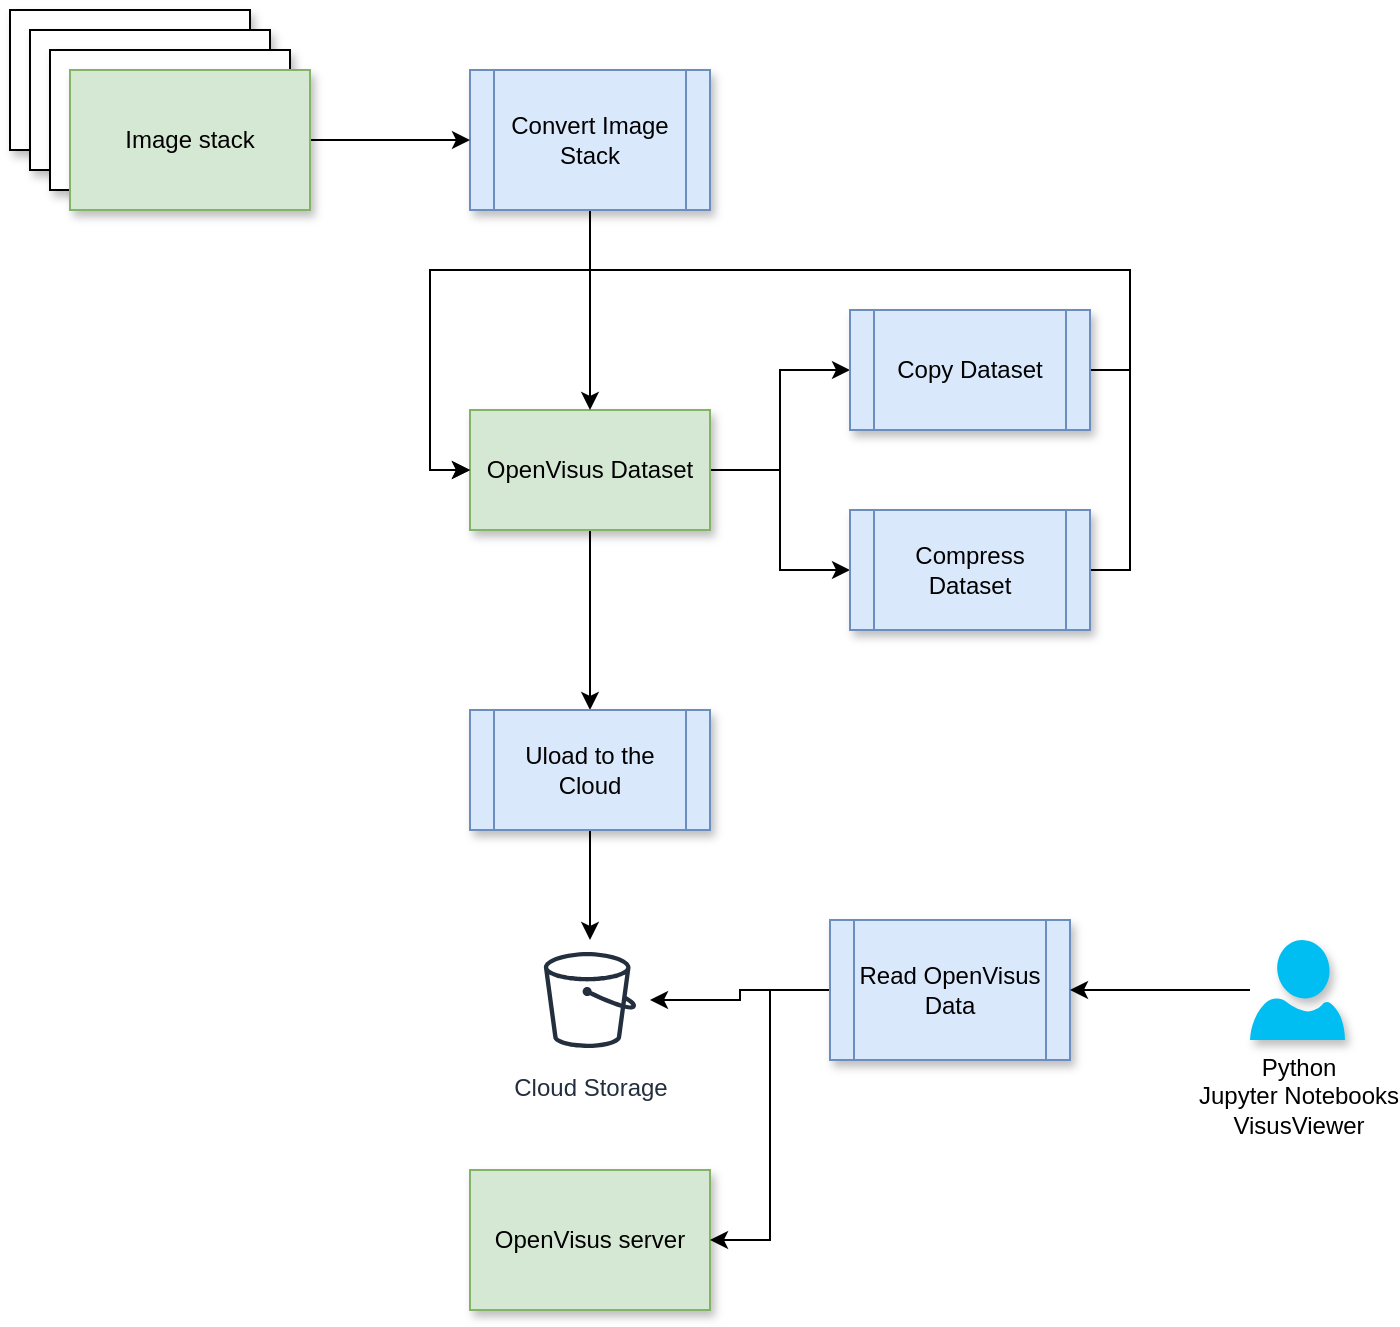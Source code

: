 <mxfile version="20.2.3" type="device"><diagram id="0JIthn8J01SLtCgRlbRt" name="Page-1"><mxGraphModel dx="1049" dy="843" grid="1" gridSize="10" guides="1" tooltips="1" connect="1" arrows="1" fold="1" page="1" pageScale="1" pageWidth="850" pageHeight="1100" math="0" shadow="0"><root><mxCell id="0"/><mxCell id="1" parent="0"/><mxCell id="6HhECbit2GfQq6PjedMG-1" value="Image stack" style="rounded=0;whiteSpace=wrap;html=1;shadow=1;fontStyle=0" vertex="1" parent="1"><mxGeometry x="50" y="190" width="120" height="70" as="geometry"/></mxCell><mxCell id="6HhECbit2GfQq6PjedMG-10" style="edgeStyle=orthogonalEdgeStyle;rounded=0;orthogonalLoop=1;jettySize=auto;html=1;entryX=0;entryY=0.5;entryDx=0;entryDy=0;fontStyle=0" edge="1" parent="1" source="6HhECbit2GfQq6PjedMG-2" target="6HhECbit2GfQq6PjedMG-9"><mxGeometry relative="1" as="geometry"/></mxCell><mxCell id="6HhECbit2GfQq6PjedMG-13" style="edgeStyle=orthogonalEdgeStyle;rounded=0;orthogonalLoop=1;jettySize=auto;html=1;entryX=0;entryY=0.5;entryDx=0;entryDy=0;fontStyle=0" edge="1" parent="1" source="6HhECbit2GfQq6PjedMG-2" target="6HhECbit2GfQq6PjedMG-12"><mxGeometry relative="1" as="geometry"/></mxCell><mxCell id="6HhECbit2GfQq6PjedMG-17" style="edgeStyle=orthogonalEdgeStyle;rounded=0;orthogonalLoop=1;jettySize=auto;html=1;entryX=0.5;entryY=0;entryDx=0;entryDy=0;fontStyle=0" edge="1" parent="1" source="6HhECbit2GfQq6PjedMG-2" target="6HhECbit2GfQq6PjedMG-15"><mxGeometry relative="1" as="geometry"/></mxCell><mxCell id="6HhECbit2GfQq6PjedMG-2" value="OpenVisus Dataset" style="rounded=0;whiteSpace=wrap;html=1;shadow=1;fillColor=#d5e8d4;strokeColor=#82b366;fontStyle=0" vertex="1" parent="1"><mxGeometry x="280" y="390" width="120" height="60" as="geometry"/></mxCell><mxCell id="6HhECbit2GfQq6PjedMG-8" style="edgeStyle=orthogonalEdgeStyle;rounded=0;orthogonalLoop=1;jettySize=auto;html=1;entryX=0.5;entryY=0;entryDx=0;entryDy=0;fontStyle=0" edge="1" parent="1" source="6HhECbit2GfQq6PjedMG-6" target="6HhECbit2GfQq6PjedMG-2"><mxGeometry relative="1" as="geometry"/></mxCell><mxCell id="6HhECbit2GfQq6PjedMG-6" value="Convert Image Stack" style="shape=process;whiteSpace=wrap;html=1;backgroundOutline=1;shadow=1;fillColor=#dae8fc;strokeColor=#6c8ebf;fontStyle=0" vertex="1" parent="1"><mxGeometry x="280" y="220" width="120" height="70" as="geometry"/></mxCell><mxCell id="6HhECbit2GfQq6PjedMG-11" style="edgeStyle=orthogonalEdgeStyle;rounded=0;orthogonalLoop=1;jettySize=auto;html=1;entryX=0;entryY=0.5;entryDx=0;entryDy=0;exitX=1;exitY=0.5;exitDx=0;exitDy=0;fontStyle=0" edge="1" parent="1" source="6HhECbit2GfQq6PjedMG-9" target="6HhECbit2GfQq6PjedMG-2"><mxGeometry relative="1" as="geometry"><Array as="points"><mxPoint x="610" y="370"/><mxPoint x="610" y="320"/><mxPoint x="260" y="320"/><mxPoint x="260" y="420"/></Array></mxGeometry></mxCell><mxCell id="6HhECbit2GfQq6PjedMG-9" value="Copy Dataset" style="shape=process;whiteSpace=wrap;html=1;backgroundOutline=1;shadow=1;fillColor=#dae8fc;strokeColor=#6c8ebf;fontStyle=0" vertex="1" parent="1"><mxGeometry x="470" y="340" width="120" height="60" as="geometry"/></mxCell><mxCell id="6HhECbit2GfQq6PjedMG-14" style="edgeStyle=orthogonalEdgeStyle;rounded=0;orthogonalLoop=1;jettySize=auto;html=1;entryX=0;entryY=0.5;entryDx=0;entryDy=0;exitX=1;exitY=0.5;exitDx=0;exitDy=0;fontStyle=0" edge="1" parent="1" source="6HhECbit2GfQq6PjedMG-12" target="6HhECbit2GfQq6PjedMG-2"><mxGeometry relative="1" as="geometry"><Array as="points"><mxPoint x="610" y="470"/><mxPoint x="610" y="320"/><mxPoint x="260" y="320"/><mxPoint x="260" y="420"/></Array></mxGeometry></mxCell><mxCell id="6HhECbit2GfQq6PjedMG-12" value="Compress Dataset" style="shape=process;whiteSpace=wrap;html=1;backgroundOutline=1;shadow=1;fillColor=#dae8fc;strokeColor=#6c8ebf;fontStyle=0" vertex="1" parent="1"><mxGeometry x="470" y="440" width="120" height="60" as="geometry"/></mxCell><mxCell id="6HhECbit2GfQq6PjedMG-19" style="edgeStyle=orthogonalEdgeStyle;rounded=0;orthogonalLoop=1;jettySize=auto;html=1;fontStyle=0" edge="1" parent="1" source="6HhECbit2GfQq6PjedMG-15" target="6HhECbit2GfQq6PjedMG-18"><mxGeometry relative="1" as="geometry"/></mxCell><mxCell id="6HhECbit2GfQq6PjedMG-15" value="Uload to the Cloud" style="shape=process;whiteSpace=wrap;html=1;backgroundOutline=1;shadow=1;fillColor=#dae8fc;strokeColor=#6c8ebf;fontStyle=0" vertex="1" parent="1"><mxGeometry x="280" y="540" width="120" height="60" as="geometry"/></mxCell><mxCell id="6HhECbit2GfQq6PjedMG-18" value="Cloud Storage" style="sketch=0;outlineConnect=0;fontColor=#232F3E;gradientColor=none;strokeColor=#232F3E;fillColor=#ffffff;dashed=0;verticalLabelPosition=bottom;verticalAlign=top;align=center;html=1;fontSize=12;fontStyle=0;aspect=fixed;shape=mxgraph.aws4.resourceIcon;resIcon=mxgraph.aws4.bucket;shadow=0;" vertex="1" parent="1"><mxGeometry x="310" y="655" width="60" height="60" as="geometry"/></mxCell><mxCell id="6HhECbit2GfQq6PjedMG-20" value="Image stack" style="rounded=0;whiteSpace=wrap;html=1;shadow=1;fontStyle=0" vertex="1" parent="1"><mxGeometry x="60" y="200" width="120" height="70" as="geometry"/></mxCell><mxCell id="6HhECbit2GfQq6PjedMG-21" value="OpenVisus server" style="rounded=0;whiteSpace=wrap;html=1;shadow=1;fillColor=#d5e8d4;strokeColor=#82b366;fontStyle=0" vertex="1" parent="1"><mxGeometry x="280" y="770" width="120" height="70" as="geometry"/></mxCell><mxCell id="6HhECbit2GfQq6PjedMG-26" style="edgeStyle=orthogonalEdgeStyle;rounded=0;orthogonalLoop=1;jettySize=auto;html=1;fontStyle=0" edge="1" parent="1" source="6HhECbit2GfQq6PjedMG-25" target="6HhECbit2GfQq6PjedMG-18"><mxGeometry relative="1" as="geometry"/></mxCell><mxCell id="6HhECbit2GfQq6PjedMG-27" style="edgeStyle=orthogonalEdgeStyle;rounded=0;orthogonalLoop=1;jettySize=auto;html=1;entryX=1;entryY=0.5;entryDx=0;entryDy=0;fontStyle=0" edge="1" parent="1" source="6HhECbit2GfQq6PjedMG-25" target="6HhECbit2GfQq6PjedMG-21"><mxGeometry relative="1" as="geometry"/></mxCell><mxCell id="6HhECbit2GfQq6PjedMG-25" value="Read OpenVisus Data" style="shape=process;whiteSpace=wrap;html=1;backgroundOutline=1;shadow=1;fillColor=#dae8fc;strokeColor=#6c8ebf;fontStyle=0" vertex="1" parent="1"><mxGeometry x="460" y="645" width="120" height="70" as="geometry"/></mxCell><mxCell id="6HhECbit2GfQq6PjedMG-33" style="edgeStyle=orthogonalEdgeStyle;rounded=0;orthogonalLoop=1;jettySize=auto;html=1;entryX=0;entryY=0.5;entryDx=0;entryDy=0;exitX=1;exitY=0.5;exitDx=0;exitDy=0;fontStyle=0" edge="1" parent="1" source="6HhECbit2GfQq6PjedMG-32" target="6HhECbit2GfQq6PjedMG-6"><mxGeometry relative="1" as="geometry"/></mxCell><mxCell id="6HhECbit2GfQq6PjedMG-31" value="Image stack" style="rounded=0;whiteSpace=wrap;html=1;shadow=1;fontStyle=0" vertex="1" parent="1"><mxGeometry x="70" y="210" width="120" height="70" as="geometry"/></mxCell><mxCell id="6HhECbit2GfQq6PjedMG-32" value="Image stack" style="rounded=0;whiteSpace=wrap;html=1;shadow=1;fillColor=#d5e8d4;strokeColor=#82b366;fontStyle=0" vertex="1" parent="1"><mxGeometry x="80" y="220" width="120" height="70" as="geometry"/></mxCell><mxCell id="6HhECbit2GfQq6PjedMG-39" style="edgeStyle=orthogonalEdgeStyle;rounded=0;orthogonalLoop=1;jettySize=auto;html=1;entryX=1;entryY=0.5;entryDx=0;entryDy=0;fontStyle=0" edge="1" parent="1" source="6HhECbit2GfQq6PjedMG-37" target="6HhECbit2GfQq6PjedMG-25"><mxGeometry relative="1" as="geometry"/></mxCell><mxCell id="6HhECbit2GfQq6PjedMG-37" value="Python&lt;br&gt;Jupyter Notebooks&lt;br&gt;VisusViewer" style="verticalLabelPosition=bottom;html=1;verticalAlign=top;align=center;strokeColor=none;fillColor=#00BEF2;shape=mxgraph.azure.user;shadow=1;fontStyle=0" vertex="1" parent="1"><mxGeometry x="670" y="655" width="47.5" height="50" as="geometry"/></mxCell></root></mxGraphModel></diagram></mxfile>